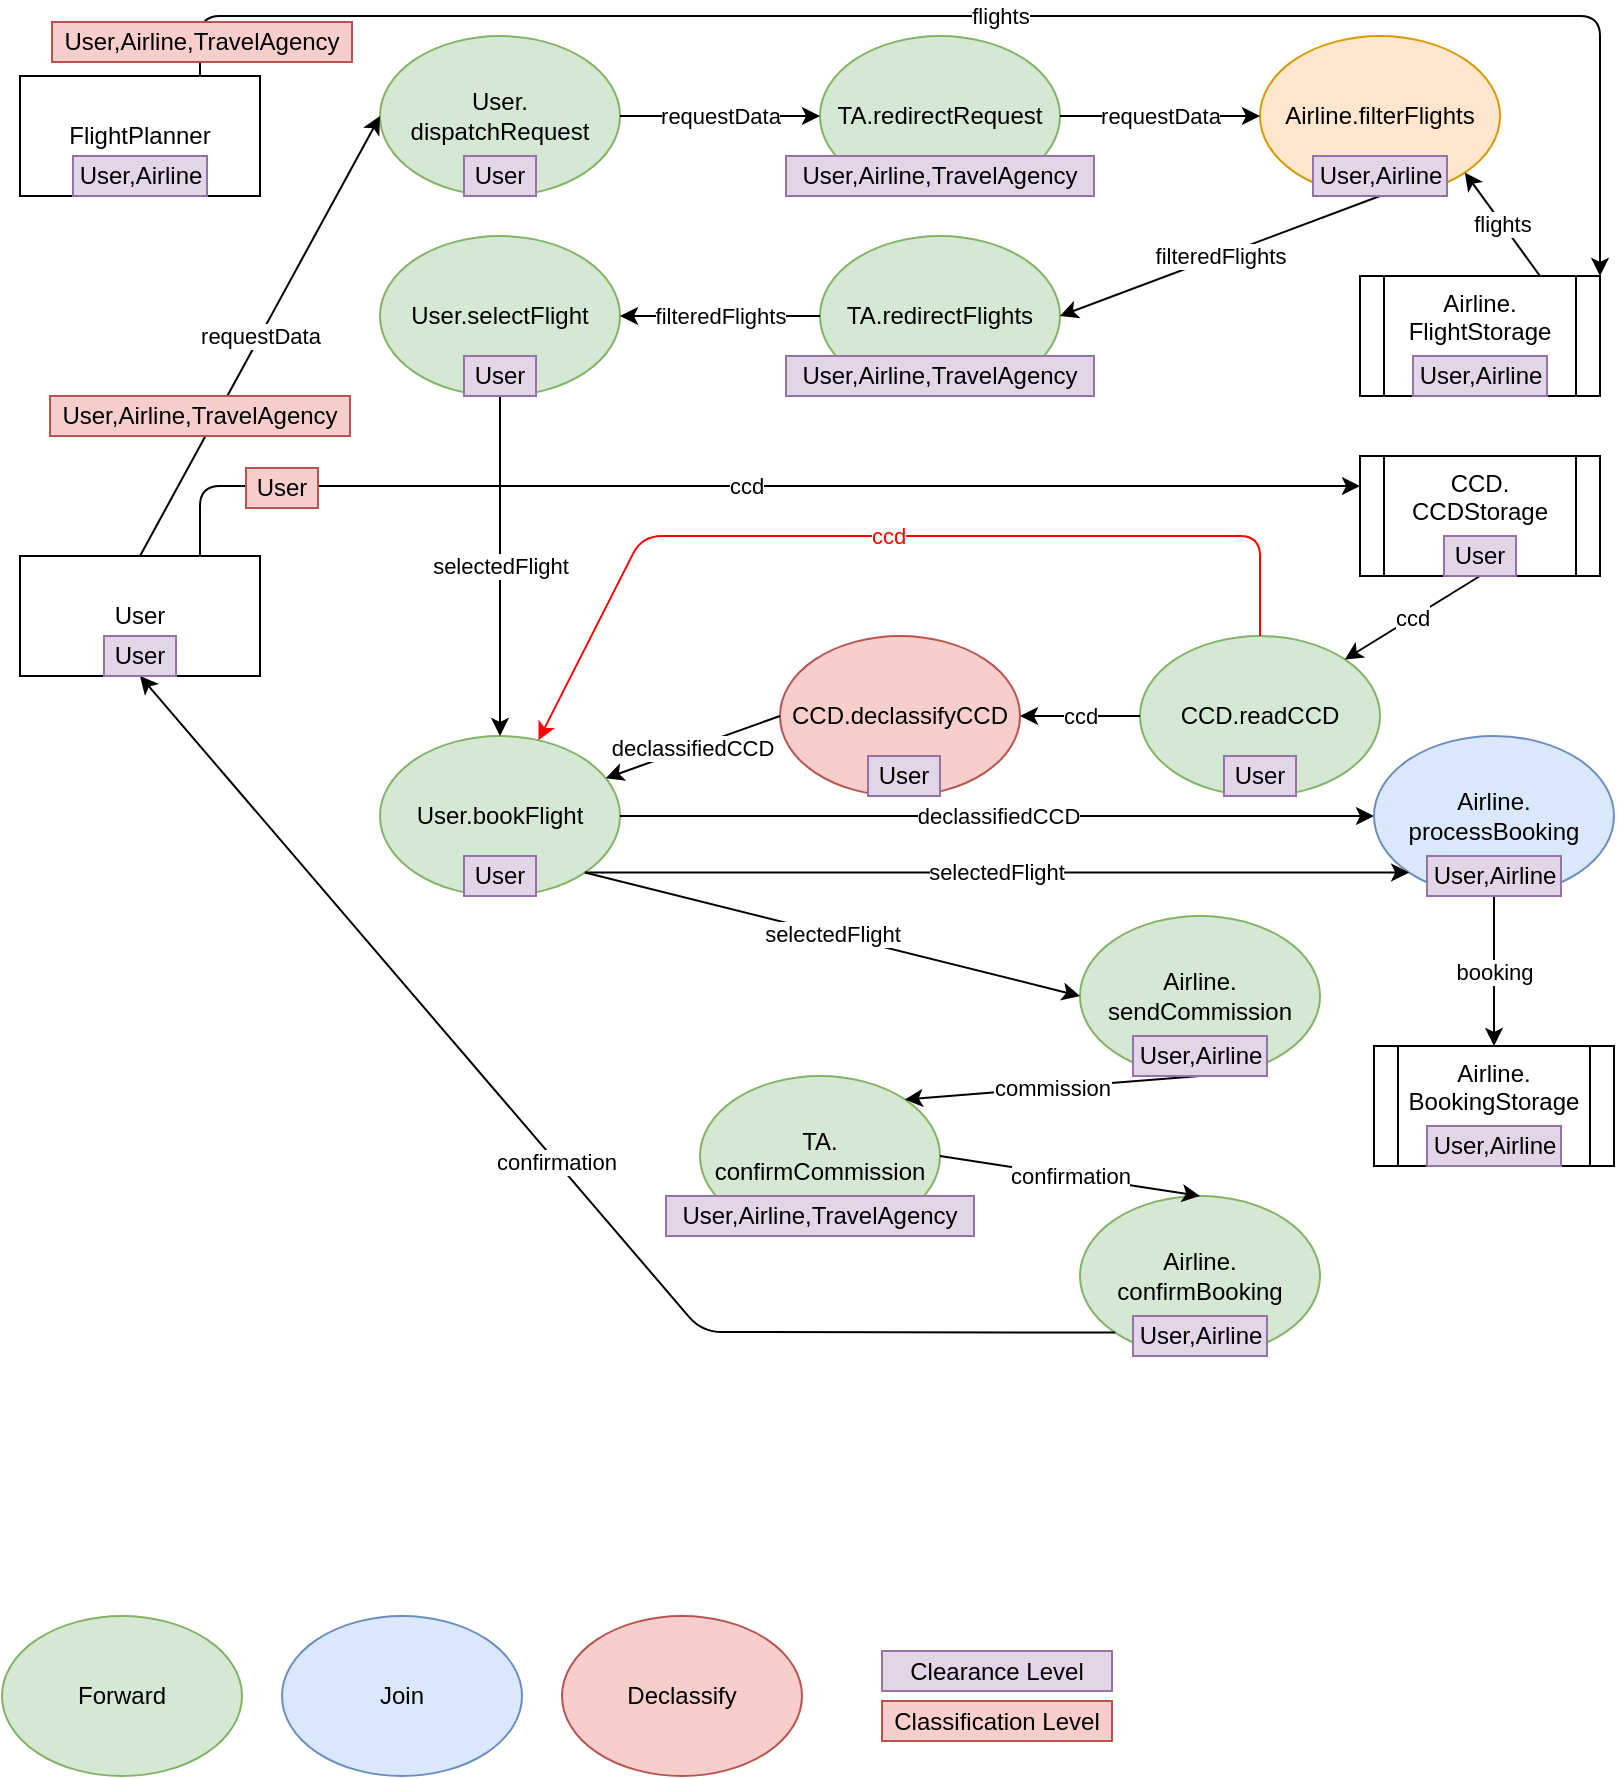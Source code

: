 <mxfile version="13.6.5" type="device" pages="2"><diagram id="8mcckq2_X_Jfiwkva1kf" name="TravelPlanner_Flow"><mxGraphModel dx="1422" dy="791" grid="1" gridSize="10" guides="1" tooltips="1" connect="1" arrows="1" fold="1" page="1" pageScale="1" pageWidth="827" pageHeight="1169" math="0" shadow="0"><root><mxCell id="0"/><mxCell id="1" parent="0"/><mxCell id="DlYz9z6A9XQMOIK2IQo_-28" value="Airline.&lt;br&gt;confirmBooking" style="ellipse;whiteSpace=wrap;html=1;fillColor=#d5e8d4;strokeColor=#82b366;" parent="1" vertex="1"><mxGeometry x="559" y="600" width="120" height="80" as="geometry"/></mxCell><mxCell id="DlYz9z6A9XQMOIK2IQo_-1" value="User" style="rounded=0;whiteSpace=wrap;html=1;" parent="1" vertex="1"><mxGeometry x="29" y="280" width="120" height="60" as="geometry"/></mxCell><mxCell id="DlYz9z6A9XQMOIK2IQo_-2" value="User.selectFlight" style="ellipse;whiteSpace=wrap;html=1;fillColor=#d5e8d4;strokeColor=#82b366;" parent="1" vertex="1"><mxGeometry x="209" y="120" width="120" height="80" as="geometry"/></mxCell><mxCell id="DlYz9z6A9XQMOIK2IQo_-3" value="User.&lt;br&gt;dispatchRequest" style="ellipse;whiteSpace=wrap;html=1;fillColor=#d5e8d4;strokeColor=#82b366;" parent="1" vertex="1"><mxGeometry x="209" y="20" width="120" height="80" as="geometry"/></mxCell><mxCell id="DlYz9z6A9XQMOIK2IQo_-4" value="requestData" style="endArrow=classic;html=1;exitX=0.5;exitY=0;exitDx=0;exitDy=0;entryX=0;entryY=0.5;entryDx=0;entryDy=0;fillColor=#d5e8d4;" parent="1" source="DlYz9z6A9XQMOIK2IQo_-1" target="DlYz9z6A9XQMOIK2IQo_-3" edge="1"><mxGeometry width="50" height="50" relative="1" as="geometry"><mxPoint x="389" y="430" as="sourcePoint"/><mxPoint x="439" y="380" as="targetPoint"/></mxGeometry></mxCell><mxCell id="DlYz9z6A9XQMOIK2IQo_-5" value="TA.redirectRequest" style="ellipse;whiteSpace=wrap;html=1;fillColor=#d5e8d4;strokeColor=#82b366;" parent="1" vertex="1"><mxGeometry x="429" y="20" width="120" height="80" as="geometry"/></mxCell><mxCell id="DlYz9z6A9XQMOIK2IQo_-6" value="requestData" style="endArrow=classic;html=1;exitX=1;exitY=0.5;exitDx=0;exitDy=0;entryX=0;entryY=0.5;entryDx=0;entryDy=0;" parent="1" source="DlYz9z6A9XQMOIK2IQo_-3" target="DlYz9z6A9XQMOIK2IQo_-5" edge="1"><mxGeometry width="50" height="50" relative="1" as="geometry"><mxPoint x="149" y="85" as="sourcePoint"/><mxPoint x="289" y="90" as="targetPoint"/></mxGeometry></mxCell><mxCell id="DlYz9z6A9XQMOIK2IQo_-7" value="Airline.filterFlights" style="ellipse;whiteSpace=wrap;html=1;fillColor=#ffe6cc;strokeColor=#d79b00;" parent="1" vertex="1"><mxGeometry x="649" y="20" width="120" height="80" as="geometry"/></mxCell><mxCell id="DlYz9z6A9XQMOIK2IQo_-8" value="requestData" style="endArrow=classic;html=1;exitX=1;exitY=0.5;exitDx=0;exitDy=0;entryX=0;entryY=0.5;entryDx=0;entryDy=0;" parent="1" source="DlYz9z6A9XQMOIK2IQo_-5" target="DlYz9z6A9XQMOIK2IQo_-7" edge="1"><mxGeometry width="50" height="50" relative="1" as="geometry"><mxPoint x="409" y="90" as="sourcePoint"/><mxPoint x="519" y="90" as="targetPoint"/></mxGeometry></mxCell><mxCell id="DlYz9z6A9XQMOIK2IQo_-9" value="Airline.&lt;br&gt;FlightStorage" style="shape=process;whiteSpace=wrap;html=1;backgroundOutline=1;verticalAlign=top;" parent="1" vertex="1"><mxGeometry x="699" y="140" width="120" height="60" as="geometry"/></mxCell><mxCell id="DlYz9z6A9XQMOIK2IQo_-10" value="flights" style="endArrow=classic;html=1;exitX=0.75;exitY=0;exitDx=0;exitDy=0;entryX=1;entryY=1;entryDx=0;entryDy=0;" parent="1" source="DlYz9z6A9XQMOIK2IQo_-9" target="DlYz9z6A9XQMOIK2IQo_-7" edge="1"><mxGeometry width="50" height="50" relative="1" as="geometry"><mxPoint x="549" y="60" as="sourcePoint"/><mxPoint x="649" y="60" as="targetPoint"/></mxGeometry></mxCell><mxCell id="DlYz9z6A9XQMOIK2IQo_-11" value="TA.redirectFlights" style="ellipse;whiteSpace=wrap;html=1;fillColor=#d5e8d4;strokeColor=#82b366;" parent="1" vertex="1"><mxGeometry x="429" y="120" width="120" height="80" as="geometry"/></mxCell><mxCell id="DlYz9z6A9XQMOIK2IQo_-12" value="filteredFlights" style="endArrow=classic;html=1;exitX=0.5;exitY=1;exitDx=0;exitDy=0;entryX=1;entryY=0.5;entryDx=0;entryDy=0;" parent="1" source="DlYz9z6A9XQMOIK2IQo_-7" target="DlYz9z6A9XQMOIK2IQo_-11" edge="1"><mxGeometry width="50" height="50" relative="1" as="geometry"><mxPoint x="869" y="60" as="sourcePoint"/><mxPoint x="769" y="60" as="targetPoint"/></mxGeometry></mxCell><mxCell id="DlYz9z6A9XQMOIK2IQo_-13" value="filteredFlights" style="endArrow=classic;html=1;exitX=0;exitY=0.5;exitDx=0;exitDy=0;entryX=1;entryY=0.5;entryDx=0;entryDy=0;" parent="1" source="DlYz9z6A9XQMOIK2IQo_-11" target="DlYz9z6A9XQMOIK2IQo_-2" edge="1"><mxGeometry width="50" height="50" relative="1" as="geometry"><mxPoint x="709" y="100" as="sourcePoint"/><mxPoint x="549" y="160" as="targetPoint"/></mxGeometry></mxCell><mxCell id="DlYz9z6A9XQMOIK2IQo_-14" value="CCD.readCCD" style="ellipse;whiteSpace=wrap;html=1;fillColor=#d5e8d4;strokeColor=#82b366;" parent="1" vertex="1"><mxGeometry x="589" y="320" width="120" height="80" as="geometry"/></mxCell><mxCell id="DlYz9z6A9XQMOIK2IQo_-15" value="CCD.&lt;br&gt;CCDStorage" style="shape=process;whiteSpace=wrap;html=1;backgroundOutline=1;verticalAlign=top;" parent="1" vertex="1"><mxGeometry x="699" y="230" width="120" height="60" as="geometry"/></mxCell><mxCell id="DlYz9z6A9XQMOIK2IQo_-16" value="ccd" style="endArrow=classic;html=1;exitX=0.5;exitY=1;exitDx=0;exitDy=0;entryX=1;entryY=0;entryDx=0;entryDy=0;" parent="1" source="DlYz9z6A9XQMOIK2IQo_-15" target="DlYz9z6A9XQMOIK2IQo_-14" edge="1"><mxGeometry width="50" height="50" relative="1" as="geometry"><mxPoint x="869" y="60" as="sourcePoint"/><mxPoint x="769" y="60" as="targetPoint"/></mxGeometry></mxCell><mxCell id="DlYz9z6A9XQMOIK2IQo_-17" value="CCD.declassifyCCD" style="ellipse;whiteSpace=wrap;html=1;fillColor=#f8cecc;strokeColor=#b85450;" parent="1" vertex="1"><mxGeometry x="409" y="320" width="120" height="80" as="geometry"/></mxCell><mxCell id="DlYz9z6A9XQMOIK2IQo_-18" value="ccd" style="endArrow=classic;html=1;exitX=0;exitY=0.5;exitDx=0;exitDy=0;entryX=1;entryY=0.5;entryDx=0;entryDy=0;" parent="1" source="DlYz9z6A9XQMOIK2IQo_-14" target="DlYz9z6A9XQMOIK2IQo_-17" edge="1"><mxGeometry width="50" height="50" relative="1" as="geometry"><mxPoint x="869" y="280" as="sourcePoint"/><mxPoint x="549" y="280" as="targetPoint"/></mxGeometry></mxCell><mxCell id="DlYz9z6A9XQMOIK2IQo_-19" value="User.bookFlight" style="ellipse;whiteSpace=wrap;html=1;fillColor=#d5e8d4;strokeColor=#82b366;" parent="1" vertex="1"><mxGeometry x="209" y="370" width="120" height="80" as="geometry"/></mxCell><mxCell id="DlYz9z6A9XQMOIK2IQo_-20" value="declassifiedCCD" style="endArrow=classic;html=1;exitX=0;exitY=0.5;exitDx=0;exitDy=0;" parent="1" source="DlYz9z6A9XQMOIK2IQo_-17" target="DlYz9z6A9XQMOIK2IQo_-19" edge="1"><mxGeometry width="50" height="50" relative="1" as="geometry"><mxPoint x="489" y="320" as="sourcePoint"/><mxPoint x="489" y="380" as="targetPoint"/></mxGeometry></mxCell><mxCell id="DlYz9z6A9XQMOIK2IQo_-21" value="selectedFlight" style="endArrow=classic;html=1;exitX=0.5;exitY=1;exitDx=0;exitDy=0;entryX=0.5;entryY=0;entryDx=0;entryDy=0;" parent="1" source="DlYz9z6A9XQMOIK2IQo_-2" target="DlYz9z6A9XQMOIK2IQo_-19" edge="1"><mxGeometry width="50" height="50" relative="1" as="geometry"><mxPoint x="429" y="160" as="sourcePoint"/><mxPoint x="329" y="160" as="targetPoint"/></mxGeometry></mxCell><mxCell id="DlYz9z6A9XQMOIK2IQo_-22" value="Airline.&lt;br&gt;sendCommission" style="ellipse;whiteSpace=wrap;html=1;fillColor=#d5e8d4;strokeColor=#82b366;" parent="1" vertex="1"><mxGeometry x="559" y="460" width="120" height="80" as="geometry"/></mxCell><mxCell id="DlYz9z6A9XQMOIK2IQo_-23" value="declassifiedCCD" style="endArrow=classic;html=1;exitX=1;exitY=0.5;exitDx=0;exitDy=0;entryX=0;entryY=0.5;entryDx=0;entryDy=0;" parent="1" source="DlYz9z6A9XQMOIK2IQo_-19" target="DlYz9z6A9XQMOIK2IQo_-33" edge="1"><mxGeometry width="50" height="50" relative="1" as="geometry"><mxPoint x="429" y="420" as="sourcePoint"/><mxPoint x="829" y="410" as="targetPoint"/></mxGeometry></mxCell><mxCell id="DlYz9z6A9XQMOIK2IQo_-24" value="selectedFlight" style="endArrow=classic;html=1;exitX=1;exitY=1;exitDx=0;exitDy=0;entryX=0;entryY=0.5;entryDx=0;entryDy=0;" parent="1" source="DlYz9z6A9XQMOIK2IQo_-19" target="DlYz9z6A9XQMOIK2IQo_-22" edge="1"><mxGeometry width="50" height="50" relative="1" as="geometry"><mxPoint x="269" y="200" as="sourcePoint"/><mxPoint x="649" y="520" as="targetPoint"/></mxGeometry></mxCell><mxCell id="DlYz9z6A9XQMOIK2IQo_-25" value="TA.&lt;br&gt;confirmCommission" style="ellipse;whiteSpace=wrap;html=1;fillColor=#d5e8d4;strokeColor=#82b366;" parent="1" vertex="1"><mxGeometry x="369" y="540" width="120" height="80" as="geometry"/></mxCell><mxCell id="DlYz9z6A9XQMOIK2IQo_-26" value="commission" style="endArrow=classic;html=1;exitX=0.5;exitY=1;exitDx=0;exitDy=0;entryX=1;entryY=0;entryDx=0;entryDy=0;" parent="1" source="DlYz9z6A9XQMOIK2IQo_-22" target="DlYz9z6A9XQMOIK2IQo_-25" edge="1"><mxGeometry width="50" height="50" relative="1" as="geometry"><mxPoint x="311.426" y="548.284" as="sourcePoint"/><mxPoint x="649" y="580" as="targetPoint"/></mxGeometry></mxCell><mxCell id="DlYz9z6A9XQMOIK2IQo_-27" value="confirmation" style="endArrow=classic;html=1;exitX=1;exitY=0.5;exitDx=0;exitDy=0;entryX=0.5;entryY=0;entryDx=0;entryDy=0;" parent="1" source="DlYz9z6A9XQMOIK2IQo_-25" target="DlYz9z6A9XQMOIK2IQo_-28" edge="1"><mxGeometry width="50" height="50" relative="1" as="geometry"><mxPoint x="666.574" y="608.284" as="sourcePoint"/><mxPoint x="729" y="710" as="targetPoint"/></mxGeometry></mxCell><mxCell id="DlYz9z6A9XQMOIK2IQo_-29" value="confirmation" style="endArrow=classic;html=1;exitX=0;exitY=1;exitDx=0;exitDy=0;entryX=0.5;entryY=1;entryDx=0;entryDy=0;" parent="1" source="DlYz9z6A9XQMOIK2IQo_-28" target="DlYz9z6A9XQMOIK2IQo_-1" edge="1"><mxGeometry width="50" height="50" relative="1" as="geometry"><mxPoint x="79" y="350" as="sourcePoint"/><mxPoint x="209" y="60" as="targetPoint"/><Array as="points"><mxPoint x="370" y="668"/></Array></mxGeometry></mxCell><mxCell id="DlYz9z6A9XQMOIK2IQo_-33" value="Airline.&lt;br&gt;processBooking" style="ellipse;whiteSpace=wrap;html=1;fillColor=#dae8fc;strokeColor=#6c8ebf;" parent="1" vertex="1"><mxGeometry x="706" y="370" width="120" height="80" as="geometry"/></mxCell><mxCell id="DlYz9z6A9XQMOIK2IQo_-35" value="selectedFlight" style="endArrow=classic;html=1;exitX=1;exitY=1;exitDx=0;exitDy=0;entryX=0;entryY=1;entryDx=0;entryDy=0;" parent="1" target="DlYz9z6A9XQMOIK2IQo_-33" edge="1"><mxGeometry width="50" height="50" relative="1" as="geometry"><mxPoint x="311.426" y="438.284" as="sourcePoint"/><mxPoint x="649" y="460" as="targetPoint"/></mxGeometry></mxCell><mxCell id="DlYz9z6A9XQMOIK2IQo_-36" value="Airline.&lt;br&gt;BookingStorage" style="shape=process;whiteSpace=wrap;html=1;backgroundOutline=1;verticalAlign=top;" parent="1" vertex="1"><mxGeometry x="706" y="525" width="120" height="60" as="geometry"/></mxCell><mxCell id="DlYz9z6A9XQMOIK2IQo_-37" value="booking" style="endArrow=classic;html=1;exitX=0.5;exitY=1;exitDx=0;exitDy=0;entryX=0.5;entryY=0;entryDx=0;entryDy=0;" parent="1" source="DlYz9z6A9XQMOIK2IQo_-33" target="DlYz9z6A9XQMOIK2IQo_-36" edge="1"><mxGeometry width="50" height="50" relative="1" as="geometry"><mxPoint x="329" y="410" as="sourcePoint"/><mxPoint x="759" y="410" as="targetPoint"/></mxGeometry></mxCell><mxCell id="DlYz9z6A9XQMOIK2IQo_-38" value="FlightPlanner" style="rounded=0;whiteSpace=wrap;html=1;" parent="1" vertex="1"><mxGeometry x="29" y="40" width="120" height="60" as="geometry"/></mxCell><mxCell id="DlYz9z6A9XQMOIK2IQo_-39" value="flights" style="endArrow=classic;html=1;exitX=0.75;exitY=0;exitDx=0;exitDy=0;entryX=1;entryY=0;entryDx=0;entryDy=0;fillColor=#d5e8d4;" parent="1" source="DlYz9z6A9XQMOIK2IQo_-38" target="DlYz9z6A9XQMOIK2IQo_-9" edge="1"><mxGeometry width="50" height="50" relative="1" as="geometry"><mxPoint x="789" y="140" as="sourcePoint"/><mxPoint x="751.426" y="88.284" as="targetPoint"/><Array as="points"><mxPoint x="119" y="10"/><mxPoint x="819" y="10"/></Array></mxGeometry></mxCell><mxCell id="DlYz9z6A9XQMOIK2IQo_-40" value="ccd" style="endArrow=classic;html=1;exitX=0.75;exitY=0;exitDx=0;exitDy=0;entryX=0;entryY=0.25;entryDx=0;entryDy=0;fillColor=#f8cecc;" parent="1" source="DlYz9z6A9XQMOIK2IQo_-1" target="DlYz9z6A9XQMOIK2IQo_-15" edge="1"><mxGeometry width="50" height="50" relative="1" as="geometry"><mxPoint x="89" y="280" as="sourcePoint"/><mxPoint x="209" y="60" as="targetPoint"/><Array as="points"><mxPoint x="119" y="245"/></Array></mxGeometry></mxCell><mxCell id="phIlbA_wsUuYXEe_3rly-1" value="Forward" style="ellipse;whiteSpace=wrap;html=1;fillColor=#d5e8d4;strokeColor=#82b366;" parent="1" vertex="1"><mxGeometry x="20" y="810" width="120" height="80" as="geometry"/></mxCell><mxCell id="phIlbA_wsUuYXEe_3rly-2" value="Join" style="ellipse;whiteSpace=wrap;html=1;fillColor=#dae8fc;strokeColor=#6c8ebf;" parent="1" vertex="1"><mxGeometry x="160" y="810" width="120" height="80" as="geometry"/></mxCell><mxCell id="phIlbA_wsUuYXEe_3rly-4" value="Declassify" style="ellipse;whiteSpace=wrap;html=1;fillColor=#f8cecc;strokeColor=#b85450;" parent="1" vertex="1"><mxGeometry x="300" y="810" width="120" height="80" as="geometry"/></mxCell><mxCell id="phIlbA_wsUuYXEe_3rly-7" value="Clearance Level" style="text;html=1;strokeColor=#9673a6;fillColor=#e1d5e7;align=center;verticalAlign=middle;whiteSpace=wrap;rounded=0;" parent="1" vertex="1"><mxGeometry x="460" y="827.5" width="115" height="20" as="geometry"/></mxCell><mxCell id="phIlbA_wsUuYXEe_3rly-8" value="Classification Level" style="text;html=1;strokeColor=#b85450;fillColor=#f8cecc;align=center;verticalAlign=middle;whiteSpace=wrap;rounded=0;" parent="1" vertex="1"><mxGeometry x="460" y="852.5" width="115" height="20" as="geometry"/></mxCell><mxCell id="phIlbA_wsUuYXEe_3rly-9" value="User" style="text;html=1;strokeColor=#b85450;fillColor=#f8cecc;align=center;verticalAlign=middle;whiteSpace=wrap;rounded=0;" parent="1" vertex="1"><mxGeometry x="142" y="236" width="36" height="20" as="geometry"/></mxCell><mxCell id="phIlbA_wsUuYXEe_3rly-10" value="User,Airline,TravelAgency" style="text;html=1;strokeColor=#b85450;fillColor=#f8cecc;align=center;verticalAlign=middle;whiteSpace=wrap;rounded=0;" parent="1" vertex="1"><mxGeometry x="44" y="200" width="150" height="20" as="geometry"/></mxCell><mxCell id="phIlbA_wsUuYXEe_3rly-11" value="User,Airline,TravelAgency" style="text;html=1;strokeColor=#b85450;fillColor=#f8cecc;align=center;verticalAlign=middle;whiteSpace=wrap;rounded=0;" parent="1" vertex="1"><mxGeometry x="45" y="13" width="150" height="20" as="geometry"/></mxCell><mxCell id="phIlbA_wsUuYXEe_3rly-12" value="User" style="text;html=1;strokeColor=#9673a6;fillColor=#e1d5e7;align=center;verticalAlign=middle;whiteSpace=wrap;rounded=0;" parent="1" vertex="1"><mxGeometry x="71" y="320" width="36" height="20" as="geometry"/></mxCell><mxCell id="phIlbA_wsUuYXEe_3rly-13" value="User" style="text;html=1;strokeColor=#9673a6;fillColor=#e1d5e7;align=center;verticalAlign=middle;whiteSpace=wrap;rounded=0;" parent="1" vertex="1"><mxGeometry x="741" y="270" width="36" height="20" as="geometry"/></mxCell><mxCell id="phIlbA_wsUuYXEe_3rly-14" value="User,Airline" style="text;html=1;strokeColor=#9673a6;fillColor=#e1d5e7;align=center;verticalAlign=middle;whiteSpace=wrap;rounded=0;" parent="1" vertex="1"><mxGeometry x="725.5" y="180" width="67" height="20" as="geometry"/></mxCell><mxCell id="phIlbA_wsUuYXEe_3rly-15" value="User,Airline" style="text;html=1;strokeColor=#9673a6;fillColor=#e1d5e7;align=center;verticalAlign=middle;whiteSpace=wrap;rounded=0;" parent="1" vertex="1"><mxGeometry x="732.5" y="565" width="67" height="20" as="geometry"/></mxCell><mxCell id="phIlbA_wsUuYXEe_3rly-16" value="User,Airline" style="text;html=1;strokeColor=#9673a6;fillColor=#e1d5e7;align=center;verticalAlign=middle;whiteSpace=wrap;rounded=0;" parent="1" vertex="1"><mxGeometry x="55.5" y="80" width="67" height="20" as="geometry"/></mxCell><mxCell id="phIlbA_wsUuYXEe_3rly-17" value="User" style="text;html=1;strokeColor=#9673a6;fillColor=#e1d5e7;align=center;verticalAlign=middle;whiteSpace=wrap;rounded=0;" parent="1" vertex="1"><mxGeometry x="251" y="80" width="36" height="20" as="geometry"/></mxCell><mxCell id="phIlbA_wsUuYXEe_3rly-18" value="User" style="text;html=1;strokeColor=#9673a6;fillColor=#e1d5e7;align=center;verticalAlign=middle;whiteSpace=wrap;rounded=0;" parent="1" vertex="1"><mxGeometry x="251" y="180" width="36" height="20" as="geometry"/></mxCell><mxCell id="phIlbA_wsUuYXEe_3rly-19" value="User" style="text;html=1;strokeColor=#9673a6;fillColor=#e1d5e7;align=center;verticalAlign=middle;whiteSpace=wrap;rounded=0;" parent="1" vertex="1"><mxGeometry x="251" y="430" width="36" height="20" as="geometry"/></mxCell><mxCell id="phIlbA_wsUuYXEe_3rly-20" value="User" style="text;html=1;strokeColor=#9673a6;fillColor=#e1d5e7;align=center;verticalAlign=middle;whiteSpace=wrap;rounded=0;" parent="1" vertex="1"><mxGeometry x="453" y="380" width="36" height="20" as="geometry"/></mxCell><mxCell id="phIlbA_wsUuYXEe_3rly-21" value="User" style="text;html=1;strokeColor=#9673a6;fillColor=#e1d5e7;align=center;verticalAlign=middle;whiteSpace=wrap;rounded=0;" parent="1" vertex="1"><mxGeometry x="631" y="380" width="36" height="20" as="geometry"/></mxCell><mxCell id="phIlbA_wsUuYXEe_3rly-23" value="User,Airline" style="text;html=1;strokeColor=#9673a6;fillColor=#e1d5e7;align=center;verticalAlign=middle;whiteSpace=wrap;rounded=0;" parent="1" vertex="1"><mxGeometry x="585.5" y="520" width="67" height="20" as="geometry"/></mxCell><mxCell id="phIlbA_wsUuYXEe_3rly-24" value="User,Airline" style="text;html=1;strokeColor=#9673a6;fillColor=#e1d5e7;align=center;verticalAlign=middle;whiteSpace=wrap;rounded=0;" parent="1" vertex="1"><mxGeometry x="585.5" y="660" width="67" height="20" as="geometry"/></mxCell><mxCell id="phIlbA_wsUuYXEe_3rly-25" value="User,Airline" style="text;html=1;strokeColor=#9673a6;fillColor=#e1d5e7;align=center;verticalAlign=middle;whiteSpace=wrap;rounded=0;" parent="1" vertex="1"><mxGeometry x="732.5" y="430" width="67" height="20" as="geometry"/></mxCell><mxCell id="phIlbA_wsUuYXEe_3rly-26" value="User,Airline" style="text;html=1;strokeColor=#9673a6;fillColor=#e1d5e7;align=center;verticalAlign=middle;whiteSpace=wrap;rounded=0;" parent="1" vertex="1"><mxGeometry x="675.5" y="80" width="67" height="20" as="geometry"/></mxCell><mxCell id="phIlbA_wsUuYXEe_3rly-27" value="User,Airline,TravelAgency" style="text;html=1;strokeColor=#9673a6;fillColor=#e1d5e7;align=center;verticalAlign=middle;whiteSpace=wrap;rounded=0;" parent="1" vertex="1"><mxGeometry x="412" y="180" width="154" height="20" as="geometry"/></mxCell><mxCell id="phIlbA_wsUuYXEe_3rly-28" value="User,Airline,TravelAgency" style="text;html=1;strokeColor=#9673a6;fillColor=#e1d5e7;align=center;verticalAlign=middle;whiteSpace=wrap;rounded=0;" parent="1" vertex="1"><mxGeometry x="412" y="80" width="154" height="20" as="geometry"/></mxCell><mxCell id="phIlbA_wsUuYXEe_3rly-29" value="User,Airline,TravelAgency" style="text;html=1;strokeColor=#9673a6;fillColor=#e1d5e7;align=center;verticalAlign=middle;whiteSpace=wrap;rounded=0;" parent="1" vertex="1"><mxGeometry x="352" y="600" width="154" height="20" as="geometry"/></mxCell><mxCell id="phIlbA_wsUuYXEe_3rly-30" value="ccd" style="endArrow=classic;html=1;exitX=0.5;exitY=0;exitDx=0;exitDy=0;strokeColor=#FF0000;fontColor=#FF0000;" parent="1" source="DlYz9z6A9XQMOIK2IQo_-14" target="DlYz9z6A9XQMOIK2IQo_-19" edge="1"><mxGeometry width="50" height="50" relative="1" as="geometry"><mxPoint x="589" y="360.0" as="sourcePoint"/><mxPoint x="529" y="360.0" as="targetPoint"/><Array as="points"><mxPoint x="649" y="270"/><mxPoint x="340" y="270"/></Array></mxGeometry></mxCell></root></mxGraphModel></diagram><diagram name="TravelPlanner_AccessControl" id="JtJZxFNQw_So3yiXGJ5W"><mxGraphModel dx="1422" dy="791" grid="1" gridSize="10" guides="1" tooltips="1" connect="1" arrows="1" fold="1" page="1" pageScale="1" pageWidth="827" pageHeight="1169" math="0" shadow="0"><root><mxCell id="mzEoc5W_UjvY7PLmp2gx-0"/><mxCell id="mzEoc5W_UjvY7PLmp2gx-1" parent="mzEoc5W_UjvY7PLmp2gx-0"/><mxCell id="mzEoc5W_UjvY7PLmp2gx-2" value="Airline.&lt;br&gt;confirmBooking" style="ellipse;whiteSpace=wrap;html=1;fillColor=#d5e8d4;strokeColor=#82b366;" parent="mzEoc5W_UjvY7PLmp2gx-1" vertex="1"><mxGeometry x="559" y="600" width="120" height="80" as="geometry"/></mxCell><mxCell id="mzEoc5W_UjvY7PLmp2gx-3" value="User" style="rounded=0;whiteSpace=wrap;html=1;" parent="mzEoc5W_UjvY7PLmp2gx-1" vertex="1"><mxGeometry x="29" y="280" width="120" height="60" as="geometry"/></mxCell><mxCell id="mzEoc5W_UjvY7PLmp2gx-4" value="User.selectFlight" style="ellipse;whiteSpace=wrap;html=1;fillColor=#d5e8d4;strokeColor=#82b366;" parent="mzEoc5W_UjvY7PLmp2gx-1" vertex="1"><mxGeometry x="209" y="120" width="120" height="80" as="geometry"/></mxCell><mxCell id="mzEoc5W_UjvY7PLmp2gx-5" value="User.&lt;br&gt;dispatchRequest" style="ellipse;whiteSpace=wrap;html=1;fillColor=#d5e8d4;strokeColor=#82b366;" parent="mzEoc5W_UjvY7PLmp2gx-1" vertex="1"><mxGeometry x="209" y="20" width="120" height="80" as="geometry"/></mxCell><mxCell id="mzEoc5W_UjvY7PLmp2gx-6" value="requestData" style="endArrow=classic;html=1;exitX=0.5;exitY=0;exitDx=0;exitDy=0;entryX=0;entryY=0.5;entryDx=0;entryDy=0;fillColor=#d5e8d4;" parent="mzEoc5W_UjvY7PLmp2gx-1" source="mzEoc5W_UjvY7PLmp2gx-3" target="mzEoc5W_UjvY7PLmp2gx-5" edge="1"><mxGeometry width="50" height="50" relative="1" as="geometry"><mxPoint x="389" y="430" as="sourcePoint"/><mxPoint x="439" y="380" as="targetPoint"/></mxGeometry></mxCell><mxCell id="mzEoc5W_UjvY7PLmp2gx-7" value="TA.redirectRequest" style="ellipse;whiteSpace=wrap;html=1;fillColor=#d5e8d4;strokeColor=#82b366;" parent="mzEoc5W_UjvY7PLmp2gx-1" vertex="1"><mxGeometry x="429" y="20" width="120" height="80" as="geometry"/></mxCell><mxCell id="mzEoc5W_UjvY7PLmp2gx-8" value="requestData" style="endArrow=classic;html=1;exitX=1;exitY=0.5;exitDx=0;exitDy=0;entryX=0;entryY=0.5;entryDx=0;entryDy=0;" parent="mzEoc5W_UjvY7PLmp2gx-1" source="mzEoc5W_UjvY7PLmp2gx-5" target="mzEoc5W_UjvY7PLmp2gx-7" edge="1"><mxGeometry width="50" height="50" relative="1" as="geometry"><mxPoint x="149" y="85" as="sourcePoint"/><mxPoint x="289" y="90" as="targetPoint"/></mxGeometry></mxCell><mxCell id="mzEoc5W_UjvY7PLmp2gx-9" value="Airline.filterFlights" style="ellipse;whiteSpace=wrap;html=1;fillColor=#ffe6cc;strokeColor=#d79b00;" parent="mzEoc5W_UjvY7PLmp2gx-1" vertex="1"><mxGeometry x="649" y="20" width="120" height="80" as="geometry"/></mxCell><mxCell id="mzEoc5W_UjvY7PLmp2gx-10" value="requestData" style="endArrow=classic;html=1;exitX=1;exitY=0.5;exitDx=0;exitDy=0;entryX=0;entryY=0.5;entryDx=0;entryDy=0;" parent="mzEoc5W_UjvY7PLmp2gx-1" source="mzEoc5W_UjvY7PLmp2gx-7" target="mzEoc5W_UjvY7PLmp2gx-9" edge="1"><mxGeometry width="50" height="50" relative="1" as="geometry"><mxPoint x="409" y="90" as="sourcePoint"/><mxPoint x="519" y="90" as="targetPoint"/></mxGeometry></mxCell><mxCell id="mzEoc5W_UjvY7PLmp2gx-11" value="Airline.&lt;br&gt;FlightStorage" style="shape=process;whiteSpace=wrap;html=1;backgroundOutline=1;verticalAlign=top;" parent="mzEoc5W_UjvY7PLmp2gx-1" vertex="1"><mxGeometry x="699" y="140" width="120" height="60" as="geometry"/></mxCell><mxCell id="mzEoc5W_UjvY7PLmp2gx-12" value="flights" style="endArrow=classic;html=1;exitX=0.75;exitY=0;exitDx=0;exitDy=0;entryX=1;entryY=1;entryDx=0;entryDy=0;" parent="mzEoc5W_UjvY7PLmp2gx-1" source="mzEoc5W_UjvY7PLmp2gx-11" target="mzEoc5W_UjvY7PLmp2gx-9" edge="1"><mxGeometry width="50" height="50" relative="1" as="geometry"><mxPoint x="549" y="60" as="sourcePoint"/><mxPoint x="649" y="60" as="targetPoint"/></mxGeometry></mxCell><mxCell id="mzEoc5W_UjvY7PLmp2gx-13" value="TA.redirectFlights" style="ellipse;whiteSpace=wrap;html=1;fillColor=#d5e8d4;strokeColor=#82b366;" parent="mzEoc5W_UjvY7PLmp2gx-1" vertex="1"><mxGeometry x="429" y="120" width="120" height="80" as="geometry"/></mxCell><mxCell id="mzEoc5W_UjvY7PLmp2gx-14" value="filteredFlights" style="endArrow=classic;html=1;exitX=0.5;exitY=1;exitDx=0;exitDy=0;entryX=1;entryY=0.5;entryDx=0;entryDy=0;" parent="mzEoc5W_UjvY7PLmp2gx-1" source="mzEoc5W_UjvY7PLmp2gx-9" target="mzEoc5W_UjvY7PLmp2gx-13" edge="1"><mxGeometry width="50" height="50" relative="1" as="geometry"><mxPoint x="869" y="60" as="sourcePoint"/><mxPoint x="769" y="60" as="targetPoint"/></mxGeometry></mxCell><mxCell id="mzEoc5W_UjvY7PLmp2gx-15" value="filteredFlights" style="endArrow=classic;html=1;exitX=0;exitY=0.5;exitDx=0;exitDy=0;entryX=1;entryY=0.5;entryDx=0;entryDy=0;" parent="mzEoc5W_UjvY7PLmp2gx-1" source="mzEoc5W_UjvY7PLmp2gx-13" target="mzEoc5W_UjvY7PLmp2gx-4" edge="1"><mxGeometry width="50" height="50" relative="1" as="geometry"><mxPoint x="709" y="100" as="sourcePoint"/><mxPoint x="549" y="160" as="targetPoint"/></mxGeometry></mxCell><mxCell id="mzEoc5W_UjvY7PLmp2gx-16" value="CCD.readCCD" style="ellipse;whiteSpace=wrap;html=1;fillColor=#d5e8d4;strokeColor=#82b366;" parent="mzEoc5W_UjvY7PLmp2gx-1" vertex="1"><mxGeometry x="589" y="320" width="120" height="80" as="geometry"/></mxCell><mxCell id="mzEoc5W_UjvY7PLmp2gx-17" value="CCD.&lt;br&gt;CCDStorage" style="shape=process;whiteSpace=wrap;html=1;backgroundOutline=1;verticalAlign=top;" parent="mzEoc5W_UjvY7PLmp2gx-1" vertex="1"><mxGeometry x="699" y="230" width="120" height="60" as="geometry"/></mxCell><mxCell id="mzEoc5W_UjvY7PLmp2gx-18" value="ccd" style="endArrow=classic;html=1;exitX=0.5;exitY=1;exitDx=0;exitDy=0;entryX=1;entryY=0;entryDx=0;entryDy=0;" parent="mzEoc5W_UjvY7PLmp2gx-1" source="mzEoc5W_UjvY7PLmp2gx-17" target="mzEoc5W_UjvY7PLmp2gx-16" edge="1"><mxGeometry width="50" height="50" relative="1" as="geometry"><mxPoint x="869" y="60" as="sourcePoint"/><mxPoint x="769" y="60" as="targetPoint"/></mxGeometry></mxCell><mxCell id="mzEoc5W_UjvY7PLmp2gx-19" value="CCD.declassifyCCD" style="ellipse;whiteSpace=wrap;html=1;fillColor=#f8cecc;strokeColor=#b85450;" parent="mzEoc5W_UjvY7PLmp2gx-1" vertex="1"><mxGeometry x="409" y="320" width="120" height="80" as="geometry"/></mxCell><mxCell id="mzEoc5W_UjvY7PLmp2gx-20" value="ccd" style="endArrow=classic;html=1;exitX=0;exitY=0.5;exitDx=0;exitDy=0;entryX=1;entryY=0.5;entryDx=0;entryDy=0;" parent="mzEoc5W_UjvY7PLmp2gx-1" source="mzEoc5W_UjvY7PLmp2gx-16" target="mzEoc5W_UjvY7PLmp2gx-19" edge="1"><mxGeometry width="50" height="50" relative="1" as="geometry"><mxPoint x="869" y="280" as="sourcePoint"/><mxPoint x="549" y="280" as="targetPoint"/></mxGeometry></mxCell><mxCell id="mzEoc5W_UjvY7PLmp2gx-21" value="User.bookFlight" style="ellipse;whiteSpace=wrap;html=1;fillColor=#d5e8d4;strokeColor=#82b366;" parent="mzEoc5W_UjvY7PLmp2gx-1" vertex="1"><mxGeometry x="209" y="370" width="120" height="80" as="geometry"/></mxCell><mxCell id="mzEoc5W_UjvY7PLmp2gx-22" value="declassifiedCCD" style="endArrow=classic;html=1;exitX=0;exitY=0.5;exitDx=0;exitDy=0;" parent="mzEoc5W_UjvY7PLmp2gx-1" source="mzEoc5W_UjvY7PLmp2gx-19" target="mzEoc5W_UjvY7PLmp2gx-21" edge="1"><mxGeometry width="50" height="50" relative="1" as="geometry"><mxPoint x="489" y="320" as="sourcePoint"/><mxPoint x="489" y="380" as="targetPoint"/></mxGeometry></mxCell><mxCell id="mzEoc5W_UjvY7PLmp2gx-23" value="selectedFlight" style="endArrow=classic;html=1;exitX=0.5;exitY=1;exitDx=0;exitDy=0;entryX=0.5;entryY=0;entryDx=0;entryDy=0;" parent="mzEoc5W_UjvY7PLmp2gx-1" source="mzEoc5W_UjvY7PLmp2gx-4" target="mzEoc5W_UjvY7PLmp2gx-21" edge="1"><mxGeometry width="50" height="50" relative="1" as="geometry"><mxPoint x="429" y="160" as="sourcePoint"/><mxPoint x="329" y="160" as="targetPoint"/></mxGeometry></mxCell><mxCell id="mzEoc5W_UjvY7PLmp2gx-24" value="Airline.&lt;br&gt;sendCommission" style="ellipse;whiteSpace=wrap;html=1;fillColor=#d5e8d4;strokeColor=#82b366;" parent="mzEoc5W_UjvY7PLmp2gx-1" vertex="1"><mxGeometry x="559" y="460" width="120" height="80" as="geometry"/></mxCell><mxCell id="mzEoc5W_UjvY7PLmp2gx-25" value="declassifiedCCD" style="endArrow=classic;html=1;exitX=1;exitY=0.5;exitDx=0;exitDy=0;entryX=0;entryY=0.5;entryDx=0;entryDy=0;" parent="mzEoc5W_UjvY7PLmp2gx-1" source="mzEoc5W_UjvY7PLmp2gx-21" target="mzEoc5W_UjvY7PLmp2gx-31" edge="1"><mxGeometry width="50" height="50" relative="1" as="geometry"><mxPoint x="429" y="420" as="sourcePoint"/><mxPoint x="829" y="410" as="targetPoint"/></mxGeometry></mxCell><mxCell id="mzEoc5W_UjvY7PLmp2gx-26" value="selectedFlight" style="endArrow=classic;html=1;exitX=1;exitY=1;exitDx=0;exitDy=0;entryX=0;entryY=0.5;entryDx=0;entryDy=0;" parent="mzEoc5W_UjvY7PLmp2gx-1" source="mzEoc5W_UjvY7PLmp2gx-21" target="mzEoc5W_UjvY7PLmp2gx-24" edge="1"><mxGeometry width="50" height="50" relative="1" as="geometry"><mxPoint x="269" y="200" as="sourcePoint"/><mxPoint x="649" y="520" as="targetPoint"/></mxGeometry></mxCell><mxCell id="mzEoc5W_UjvY7PLmp2gx-27" value="TA.&lt;br&gt;confirmCommission" style="ellipse;whiteSpace=wrap;html=1;fillColor=#d5e8d4;strokeColor=#82b366;" parent="mzEoc5W_UjvY7PLmp2gx-1" vertex="1"><mxGeometry x="369" y="540" width="120" height="80" as="geometry"/></mxCell><mxCell id="mzEoc5W_UjvY7PLmp2gx-28" value="commission" style="endArrow=classic;html=1;exitX=0.5;exitY=1;exitDx=0;exitDy=0;entryX=1;entryY=0;entryDx=0;entryDy=0;" parent="mzEoc5W_UjvY7PLmp2gx-1" source="mzEoc5W_UjvY7PLmp2gx-24" target="mzEoc5W_UjvY7PLmp2gx-27" edge="1"><mxGeometry width="50" height="50" relative="1" as="geometry"><mxPoint x="311.426" y="548.284" as="sourcePoint"/><mxPoint x="649" y="580" as="targetPoint"/></mxGeometry></mxCell><mxCell id="mzEoc5W_UjvY7PLmp2gx-29" value="confirmation" style="endArrow=classic;html=1;exitX=1;exitY=0.5;exitDx=0;exitDy=0;entryX=0.5;entryY=0;entryDx=0;entryDy=0;" parent="mzEoc5W_UjvY7PLmp2gx-1" source="mzEoc5W_UjvY7PLmp2gx-27" target="mzEoc5W_UjvY7PLmp2gx-2" edge="1"><mxGeometry width="50" height="50" relative="1" as="geometry"><mxPoint x="666.574" y="608.284" as="sourcePoint"/><mxPoint x="729" y="710" as="targetPoint"/></mxGeometry></mxCell><mxCell id="mzEoc5W_UjvY7PLmp2gx-30" value="confirmation" style="endArrow=classic;html=1;exitX=0;exitY=1;exitDx=0;exitDy=0;entryX=0.5;entryY=1;entryDx=0;entryDy=0;" parent="mzEoc5W_UjvY7PLmp2gx-1" source="mzEoc5W_UjvY7PLmp2gx-2" target="mzEoc5W_UjvY7PLmp2gx-3" edge="1"><mxGeometry width="50" height="50" relative="1" as="geometry"><mxPoint x="79" y="350" as="sourcePoint"/><mxPoint x="209" y="60" as="targetPoint"/><Array as="points"><mxPoint x="370" y="668"/></Array></mxGeometry></mxCell><mxCell id="mzEoc5W_UjvY7PLmp2gx-31" value="Airline.&lt;br&gt;processBooking" style="ellipse;whiteSpace=wrap;html=1;fillColor=#dae8fc;strokeColor=#6c8ebf;" parent="mzEoc5W_UjvY7PLmp2gx-1" vertex="1"><mxGeometry x="706" y="370" width="120" height="80" as="geometry"/></mxCell><mxCell id="mzEoc5W_UjvY7PLmp2gx-32" value="selectedFlight" style="endArrow=classic;html=1;exitX=1;exitY=1;exitDx=0;exitDy=0;entryX=0;entryY=1;entryDx=0;entryDy=0;" parent="mzEoc5W_UjvY7PLmp2gx-1" target="mzEoc5W_UjvY7PLmp2gx-31" edge="1"><mxGeometry width="50" height="50" relative="1" as="geometry"><mxPoint x="311.426" y="438.284" as="sourcePoint"/><mxPoint x="649" y="460" as="targetPoint"/></mxGeometry></mxCell><mxCell id="mzEoc5W_UjvY7PLmp2gx-33" value="Airline.&lt;br&gt;BookingStorage" style="shape=process;whiteSpace=wrap;html=1;backgroundOutline=1;verticalAlign=top;" parent="mzEoc5W_UjvY7PLmp2gx-1" vertex="1"><mxGeometry x="706" y="525" width="120" height="60" as="geometry"/></mxCell><mxCell id="mzEoc5W_UjvY7PLmp2gx-34" value="booking" style="endArrow=classic;html=1;exitX=0.5;exitY=1;exitDx=0;exitDy=0;entryX=0.5;entryY=0;entryDx=0;entryDy=0;" parent="mzEoc5W_UjvY7PLmp2gx-1" source="mzEoc5W_UjvY7PLmp2gx-31" target="mzEoc5W_UjvY7PLmp2gx-33" edge="1"><mxGeometry width="50" height="50" relative="1" as="geometry"><mxPoint x="329" y="410" as="sourcePoint"/><mxPoint x="759" y="410" as="targetPoint"/></mxGeometry></mxCell><mxCell id="mzEoc5W_UjvY7PLmp2gx-35" value="FlightPlanner" style="rounded=0;whiteSpace=wrap;html=1;" parent="mzEoc5W_UjvY7PLmp2gx-1" vertex="1"><mxGeometry x="29" y="40" width="120" height="60" as="geometry"/></mxCell><mxCell id="mzEoc5W_UjvY7PLmp2gx-36" value="flights" style="endArrow=classic;html=1;exitX=0.75;exitY=0;exitDx=0;exitDy=0;entryX=1;entryY=0;entryDx=0;entryDy=0;fillColor=#d5e8d4;" parent="mzEoc5W_UjvY7PLmp2gx-1" source="mzEoc5W_UjvY7PLmp2gx-35" target="mzEoc5W_UjvY7PLmp2gx-11" edge="1"><mxGeometry width="50" height="50" relative="1" as="geometry"><mxPoint x="789" y="140" as="sourcePoint"/><mxPoint x="751.426" y="88.284" as="targetPoint"/><Array as="points"><mxPoint x="119" y="10"/><mxPoint x="819" y="10"/></Array></mxGeometry></mxCell><mxCell id="mzEoc5W_UjvY7PLmp2gx-37" value="ccd" style="endArrow=classic;html=1;exitX=0.75;exitY=0;exitDx=0;exitDy=0;entryX=0;entryY=0.25;entryDx=0;entryDy=0;fillColor=#f8cecc;" parent="mzEoc5W_UjvY7PLmp2gx-1" source="mzEoc5W_UjvY7PLmp2gx-3" target="mzEoc5W_UjvY7PLmp2gx-17" edge="1"><mxGeometry width="50" height="50" relative="1" as="geometry"><mxPoint x="89" y="280" as="sourcePoint"/><mxPoint x="209" y="60" as="targetPoint"/><Array as="points"><mxPoint x="119" y="245"/></Array></mxGeometry></mxCell><mxCell id="mzEoc5W_UjvY7PLmp2gx-38" value="Forward" style="ellipse;whiteSpace=wrap;html=1;fillColor=#d5e8d4;strokeColor=#82b366;" parent="mzEoc5W_UjvY7PLmp2gx-1" vertex="1"><mxGeometry x="20" y="810" width="120" height="80" as="geometry"/></mxCell><mxCell id="mzEoc5W_UjvY7PLmp2gx-39" value="Join" style="ellipse;whiteSpace=wrap;html=1;fillColor=#dae8fc;strokeColor=#6c8ebf;" parent="mzEoc5W_UjvY7PLmp2gx-1" vertex="1"><mxGeometry x="160" y="810" width="120" height="80" as="geometry"/></mxCell><mxCell id="mzEoc5W_UjvY7PLmp2gx-40" value="Declassify" style="ellipse;whiteSpace=wrap;html=1;fillColor=#f8cecc;strokeColor=#b85450;" parent="mzEoc5W_UjvY7PLmp2gx-1" vertex="1"><mxGeometry x="300" y="810" width="120" height="80" as="geometry"/></mxCell><mxCell id="mzEoc5W_UjvY7PLmp2gx-41" value="Roles" style="text;html=1;strokeColor=#9673a6;fillColor=#e1d5e7;align=center;verticalAlign=middle;whiteSpace=wrap;rounded=0;" parent="mzEoc5W_UjvY7PLmp2gx-1" vertex="1"><mxGeometry x="460" y="827.5" width="115" height="20" as="geometry"/></mxCell><mxCell id="mzEoc5W_UjvY7PLmp2gx-42" value="Access Rights" style="text;html=1;strokeColor=#b85450;fillColor=#f8cecc;align=center;verticalAlign=middle;whiteSpace=wrap;rounded=0;" parent="mzEoc5W_UjvY7PLmp2gx-1" vertex="1"><mxGeometry x="460" y="852.5" width="115" height="20" as="geometry"/></mxCell><mxCell id="mzEoc5W_UjvY7PLmp2gx-43" value="User" style="text;html=1;strokeColor=#b85450;fillColor=#f8cecc;align=center;verticalAlign=middle;whiteSpace=wrap;rounded=0;" parent="mzEoc5W_UjvY7PLmp2gx-1" vertex="1"><mxGeometry x="142" y="236" width="36" height="20" as="geometry"/></mxCell><mxCell id="mzEoc5W_UjvY7PLmp2gx-44" value="User,Airline,TravelAgency" style="text;html=1;strokeColor=#b85450;fillColor=#f8cecc;align=center;verticalAlign=middle;whiteSpace=wrap;rounded=0;" parent="mzEoc5W_UjvY7PLmp2gx-1" vertex="1"><mxGeometry x="44" y="200" width="150" height="20" as="geometry"/></mxCell><mxCell id="mzEoc5W_UjvY7PLmp2gx-45" value="User,Airline,TravelAgency" style="text;html=1;strokeColor=#b85450;fillColor=#f8cecc;align=center;verticalAlign=middle;whiteSpace=wrap;rounded=0;" parent="mzEoc5W_UjvY7PLmp2gx-1" vertex="1"><mxGeometry x="45" y="13" width="150" height="20" as="geometry"/></mxCell><mxCell id="mzEoc5W_UjvY7PLmp2gx-46" value="User" style="text;html=1;strokeColor=#9673a6;fillColor=#e1d5e7;align=center;verticalAlign=middle;whiteSpace=wrap;rounded=0;" parent="mzEoc5W_UjvY7PLmp2gx-1" vertex="1"><mxGeometry x="71" y="320" width="36" height="20" as="geometry"/></mxCell><mxCell id="mzEoc5W_UjvY7PLmp2gx-47" value="User" style="text;html=1;strokeColor=#9673a6;fillColor=#e1d5e7;align=center;verticalAlign=middle;whiteSpace=wrap;rounded=0;" parent="mzEoc5W_UjvY7PLmp2gx-1" vertex="1"><mxGeometry x="741" y="270" width="36" height="20" as="geometry"/></mxCell><mxCell id="mzEoc5W_UjvY7PLmp2gx-48" value="Airline" style="text;html=1;strokeColor=#9673a6;fillColor=#e1d5e7;align=center;verticalAlign=middle;whiteSpace=wrap;rounded=0;" parent="mzEoc5W_UjvY7PLmp2gx-1" vertex="1"><mxGeometry x="725.5" y="180" width="67" height="20" as="geometry"/></mxCell><mxCell id="mzEoc5W_UjvY7PLmp2gx-49" value="Airline" style="text;html=1;strokeColor=#9673a6;fillColor=#e1d5e7;align=center;verticalAlign=middle;whiteSpace=wrap;rounded=0;" parent="mzEoc5W_UjvY7PLmp2gx-1" vertex="1"><mxGeometry x="732.5" y="565" width="67" height="20" as="geometry"/></mxCell><mxCell id="mzEoc5W_UjvY7PLmp2gx-50" value="Airline" style="text;html=1;strokeColor=#9673a6;fillColor=#e1d5e7;align=center;verticalAlign=middle;whiteSpace=wrap;rounded=0;" parent="mzEoc5W_UjvY7PLmp2gx-1" vertex="1"><mxGeometry x="55.5" y="80" width="67" height="20" as="geometry"/></mxCell><mxCell id="mzEoc5W_UjvY7PLmp2gx-51" value="User" style="text;html=1;strokeColor=#9673a6;fillColor=#e1d5e7;align=center;verticalAlign=middle;whiteSpace=wrap;rounded=0;" parent="mzEoc5W_UjvY7PLmp2gx-1" vertex="1"><mxGeometry x="251" y="80" width="36" height="20" as="geometry"/></mxCell><mxCell id="mzEoc5W_UjvY7PLmp2gx-52" value="User" style="text;html=1;strokeColor=#9673a6;fillColor=#e1d5e7;align=center;verticalAlign=middle;whiteSpace=wrap;rounded=0;" parent="mzEoc5W_UjvY7PLmp2gx-1" vertex="1"><mxGeometry x="251" y="180" width="36" height="20" as="geometry"/></mxCell><mxCell id="mzEoc5W_UjvY7PLmp2gx-53" value="User" style="text;html=1;strokeColor=#9673a6;fillColor=#e1d5e7;align=center;verticalAlign=middle;whiteSpace=wrap;rounded=0;" parent="mzEoc5W_UjvY7PLmp2gx-1" vertex="1"><mxGeometry x="251" y="430" width="36" height="20" as="geometry"/></mxCell><mxCell id="mzEoc5W_UjvY7PLmp2gx-54" value="User" style="text;html=1;strokeColor=#9673a6;fillColor=#e1d5e7;align=center;verticalAlign=middle;whiteSpace=wrap;rounded=0;" parent="mzEoc5W_UjvY7PLmp2gx-1" vertex="1"><mxGeometry x="453" y="380" width="36" height="20" as="geometry"/></mxCell><mxCell id="mzEoc5W_UjvY7PLmp2gx-55" value="User" style="text;html=1;strokeColor=#9673a6;fillColor=#e1d5e7;align=center;verticalAlign=middle;whiteSpace=wrap;rounded=0;" parent="mzEoc5W_UjvY7PLmp2gx-1" vertex="1"><mxGeometry x="631" y="380" width="36" height="20" as="geometry"/></mxCell><mxCell id="mzEoc5W_UjvY7PLmp2gx-56" value="Airline" style="text;html=1;strokeColor=#9673a6;fillColor=#e1d5e7;align=center;verticalAlign=middle;whiteSpace=wrap;rounded=0;" parent="mzEoc5W_UjvY7PLmp2gx-1" vertex="1"><mxGeometry x="585.5" y="520" width="67" height="20" as="geometry"/></mxCell><mxCell id="mzEoc5W_UjvY7PLmp2gx-57" value="Airline" style="text;html=1;strokeColor=#9673a6;fillColor=#e1d5e7;align=center;verticalAlign=middle;whiteSpace=wrap;rounded=0;" parent="mzEoc5W_UjvY7PLmp2gx-1" vertex="1"><mxGeometry x="585.5" y="660" width="67" height="20" as="geometry"/></mxCell><mxCell id="mzEoc5W_UjvY7PLmp2gx-58" value="Airline" style="text;html=1;strokeColor=#9673a6;fillColor=#e1d5e7;align=center;verticalAlign=middle;whiteSpace=wrap;rounded=0;" parent="mzEoc5W_UjvY7PLmp2gx-1" vertex="1"><mxGeometry x="732.5" y="430" width="67" height="20" as="geometry"/></mxCell><mxCell id="mzEoc5W_UjvY7PLmp2gx-59" value="Airline" style="text;html=1;strokeColor=#9673a6;fillColor=#e1d5e7;align=center;verticalAlign=middle;whiteSpace=wrap;rounded=0;" parent="mzEoc5W_UjvY7PLmp2gx-1" vertex="1"><mxGeometry x="675.5" y="80" width="67" height="20" as="geometry"/></mxCell><mxCell id="mzEoc5W_UjvY7PLmp2gx-60" value="TravelAgency" style="text;html=1;strokeColor=#9673a6;fillColor=#e1d5e7;align=center;verticalAlign=middle;whiteSpace=wrap;rounded=0;" parent="mzEoc5W_UjvY7PLmp2gx-1" vertex="1"><mxGeometry x="412" y="180" width="154" height="20" as="geometry"/></mxCell><mxCell id="mzEoc5W_UjvY7PLmp2gx-61" value="TravelAgency" style="text;html=1;strokeColor=#9673a6;fillColor=#e1d5e7;align=center;verticalAlign=middle;whiteSpace=wrap;rounded=0;" parent="mzEoc5W_UjvY7PLmp2gx-1" vertex="1"><mxGeometry x="412" y="80" width="154" height="20" as="geometry"/></mxCell><mxCell id="mzEoc5W_UjvY7PLmp2gx-62" value="TravelAgency" style="text;html=1;strokeColor=#9673a6;fillColor=#e1d5e7;align=center;verticalAlign=middle;whiteSpace=wrap;rounded=0;" parent="mzEoc5W_UjvY7PLmp2gx-1" vertex="1"><mxGeometry x="352" y="600" width="154" height="20" as="geometry"/></mxCell><mxCell id="mzEoc5W_UjvY7PLmp2gx-63" value="ccd" style="endArrow=classic;html=1;exitX=0.5;exitY=0;exitDx=0;exitDy=0;strokeColor=#FF0000;fontColor=#FF0000;" parent="mzEoc5W_UjvY7PLmp2gx-1" source="mzEoc5W_UjvY7PLmp2gx-16" target="mzEoc5W_UjvY7PLmp2gx-21" edge="1"><mxGeometry width="50" height="50" relative="1" as="geometry"><mxPoint x="589" y="360.0" as="sourcePoint"/><mxPoint x="529" y="360.0" as="targetPoint"/><Array as="points"><mxPoint x="649" y="270"/><mxPoint x="340" y="270"/></Array></mxGeometry></mxCell></root></mxGraphModel></diagram></mxfile>